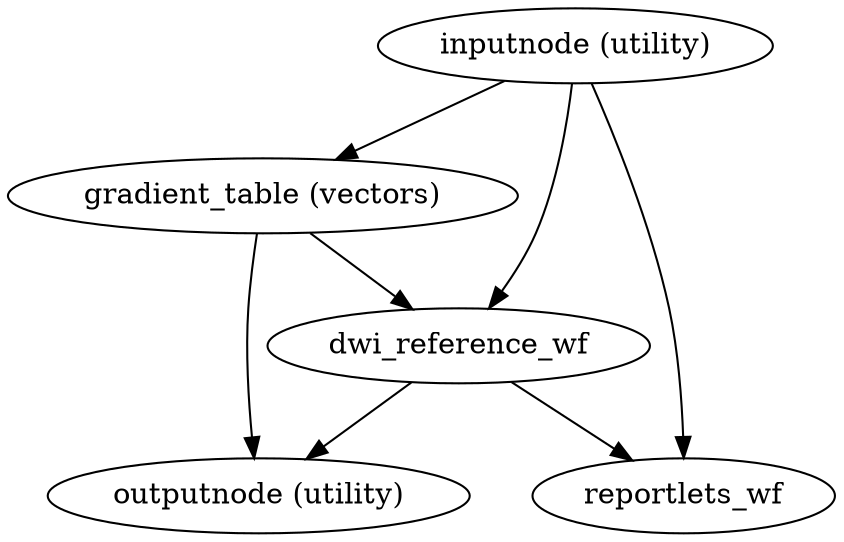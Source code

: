 strict digraph  {
"inputnode (utility)";
"gradient_table (vectors)";
dwi_reference_wf;
reportlets_wf;
"outputnode (utility)";
"inputnode (utility)" -> "gradient_table (vectors)";
"inputnode (utility)" -> dwi_reference_wf;
"inputnode (utility)" -> reportlets_wf;
"gradient_table (vectors)" -> dwi_reference_wf;
"gradient_table (vectors)" -> "outputnode (utility)";
dwi_reference_wf -> "outputnode (utility)";
dwi_reference_wf -> reportlets_wf;
}
